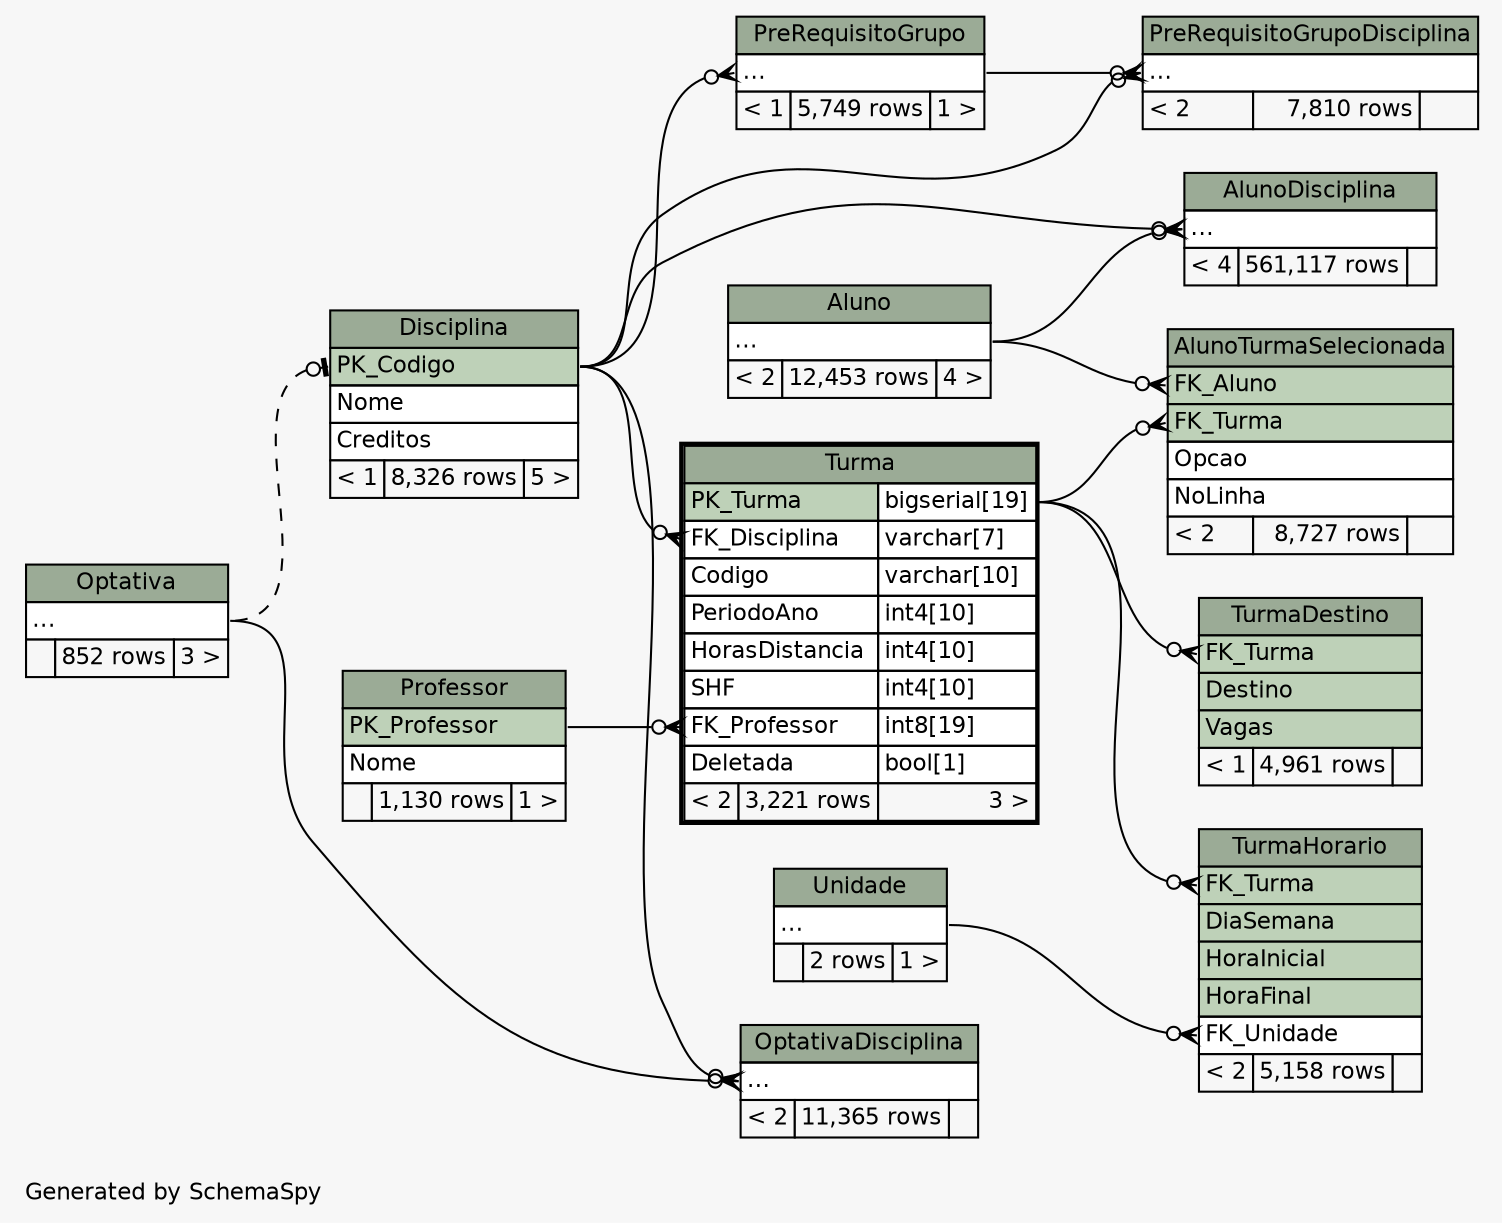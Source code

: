 // dot 2.36.0 on Linux 3.13.0-24-generic
// SchemaSpy rev 590
digraph "impliedTwoDegreesRelationshipsDiagram" {
  graph [
    rankdir="RL"
    bgcolor="#f7f7f7"
    label="\nGenerated by SchemaSpy"
    labeljust="l"
    nodesep="0.18"
    ranksep="0.46"
    fontname="Helvetica"
    fontsize="11"
  ];
  node [
    fontname="Helvetica"
    fontsize="11"
    shape="plaintext"
  ];
  edge [
    arrowsize="0.8"
  ];
  "AlunoDisciplina":"elipses":w -> "Aluno":"elipses":e [arrowhead=none dir=back arrowtail=crowodot];
  "AlunoDisciplina":"elipses":w -> "Disciplina":"PK_Codigo":e [arrowhead=none dir=back arrowtail=crowodot];
  "AlunoTurmaSelecionada":"FK_Aluno":w -> "Aluno":"elipses":e [arrowhead=none dir=back arrowtail=crowodot];
  "AlunoTurmaSelecionada":"FK_Turma":w -> "Turma":"PK_Turma.type":e [arrowhead=none dir=back arrowtail=crowodot];
  "Disciplina":"PK_Codigo":w -> "Optativa":"elipses":e [arrowhead=none dir=back arrowtail=teeodot style=dashed];
  "OptativaDisciplina":"elipses":w -> "Disciplina":"PK_Codigo":e [arrowhead=none dir=back arrowtail=crowodot];
  "OptativaDisciplina":"elipses":w -> "Optativa":"elipses":e [arrowhead=none dir=back arrowtail=crowodot];
  "PreRequisitoGrupo":"elipses":w -> "Disciplina":"PK_Codigo":e [arrowhead=none dir=back arrowtail=crowodot];
  "PreRequisitoGrupoDisciplina":"elipses":w -> "Disciplina":"PK_Codigo":e [arrowhead=none dir=back arrowtail=crowodot];
  "PreRequisitoGrupoDisciplina":"elipses":w -> "PreRequisitoGrupo":"elipses":e [arrowhead=none dir=back arrowtail=crowodot];
  "Turma":"FK_Disciplina":w -> "Disciplina":"PK_Codigo":e [arrowhead=none dir=back arrowtail=crowodot];
  "Turma":"FK_Professor":w -> "Professor":"PK_Professor":e [arrowhead=none dir=back arrowtail=crowodot];
  "TurmaDestino":"FK_Turma":w -> "Turma":"PK_Turma.type":e [arrowhead=none dir=back arrowtail=crowodot];
  "TurmaHorario":"FK_Turma":w -> "Turma":"PK_Turma.type":e [arrowhead=none dir=back arrowtail=crowodot];
  "TurmaHorario":"FK_Unidade":w -> "Unidade":"elipses":e [arrowhead=none dir=back arrowtail=crowodot];
  "Aluno" [
    label=<
    <TABLE BORDER="0" CELLBORDER="1" CELLSPACING="0" BGCOLOR="#ffffff">
      <TR><TD COLSPAN="3" BGCOLOR="#9bab96" ALIGN="CENTER">Aluno</TD></TR>
      <TR><TD PORT="elipses" COLSPAN="3" ALIGN="LEFT">...</TD></TR>
      <TR><TD ALIGN="LEFT" BGCOLOR="#f7f7f7">&lt; 2</TD><TD ALIGN="RIGHT" BGCOLOR="#f7f7f7">12,453 rows</TD><TD ALIGN="RIGHT" BGCOLOR="#f7f7f7">4 &gt;</TD></TR>
    </TABLE>>
    URL="Aluno.html"
    tooltip="Aluno"
  ];
  "AlunoDisciplina" [
    label=<
    <TABLE BORDER="0" CELLBORDER="1" CELLSPACING="0" BGCOLOR="#ffffff">
      <TR><TD COLSPAN="3" BGCOLOR="#9bab96" ALIGN="CENTER">AlunoDisciplina</TD></TR>
      <TR><TD PORT="elipses" COLSPAN="3" ALIGN="LEFT">...</TD></TR>
      <TR><TD ALIGN="LEFT" BGCOLOR="#f7f7f7">&lt; 4</TD><TD ALIGN="RIGHT" BGCOLOR="#f7f7f7">561,117 rows</TD><TD ALIGN="RIGHT" BGCOLOR="#f7f7f7">  </TD></TR>
    </TABLE>>
    URL="AlunoDisciplina.html"
    tooltip="AlunoDisciplina"
  ];
  "AlunoTurmaSelecionada" [
    label=<
    <TABLE BORDER="0" CELLBORDER="1" CELLSPACING="0" BGCOLOR="#ffffff">
      <TR><TD COLSPAN="3" BGCOLOR="#9bab96" ALIGN="CENTER">AlunoTurmaSelecionada</TD></TR>
      <TR><TD PORT="FK_Aluno" COLSPAN="3" BGCOLOR="#bed1b8" ALIGN="LEFT">FK_Aluno</TD></TR>
      <TR><TD PORT="FK_Turma" COLSPAN="3" BGCOLOR="#bed1b8" ALIGN="LEFT">FK_Turma</TD></TR>
      <TR><TD PORT="Opcao" COLSPAN="3" ALIGN="LEFT">Opcao</TD></TR>
      <TR><TD PORT="NoLinha" COLSPAN="3" ALIGN="LEFT">NoLinha</TD></TR>
      <TR><TD ALIGN="LEFT" BGCOLOR="#f7f7f7">&lt; 2</TD><TD ALIGN="RIGHT" BGCOLOR="#f7f7f7">8,727 rows</TD><TD ALIGN="RIGHT" BGCOLOR="#f7f7f7">  </TD></TR>
    </TABLE>>
    URL="AlunoTurmaSelecionada.html"
    tooltip="AlunoTurmaSelecionada"
  ];
  "Disciplina" [
    label=<
    <TABLE BORDER="0" CELLBORDER="1" CELLSPACING="0" BGCOLOR="#ffffff">
      <TR><TD COLSPAN="3" BGCOLOR="#9bab96" ALIGN="CENTER">Disciplina</TD></TR>
      <TR><TD PORT="PK_Codigo" COLSPAN="3" BGCOLOR="#bed1b8" ALIGN="LEFT">PK_Codigo</TD></TR>
      <TR><TD PORT="Nome" COLSPAN="3" ALIGN="LEFT">Nome</TD></TR>
      <TR><TD PORT="Creditos" COLSPAN="3" ALIGN="LEFT">Creditos</TD></TR>
      <TR><TD ALIGN="LEFT" BGCOLOR="#f7f7f7">&lt; 1</TD><TD ALIGN="RIGHT" BGCOLOR="#f7f7f7">8,326 rows</TD><TD ALIGN="RIGHT" BGCOLOR="#f7f7f7">5 &gt;</TD></TR>
    </TABLE>>
    URL="Disciplina.html"
    tooltip="Disciplina"
  ];
  "Optativa" [
    label=<
    <TABLE BORDER="0" CELLBORDER="1" CELLSPACING="0" BGCOLOR="#ffffff">
      <TR><TD COLSPAN="3" BGCOLOR="#9bab96" ALIGN="CENTER">Optativa</TD></TR>
      <TR><TD PORT="elipses" COLSPAN="3" ALIGN="LEFT">...</TD></TR>
      <TR><TD ALIGN="LEFT" BGCOLOR="#f7f7f7">  </TD><TD ALIGN="RIGHT" BGCOLOR="#f7f7f7">852 rows</TD><TD ALIGN="RIGHT" BGCOLOR="#f7f7f7">3 &gt;</TD></TR>
    </TABLE>>
    URL="Optativa.html"
    tooltip="Optativa"
  ];
  "OptativaDisciplina" [
    label=<
    <TABLE BORDER="0" CELLBORDER="1" CELLSPACING="0" BGCOLOR="#ffffff">
      <TR><TD COLSPAN="3" BGCOLOR="#9bab96" ALIGN="CENTER">OptativaDisciplina</TD></TR>
      <TR><TD PORT="elipses" COLSPAN="3" ALIGN="LEFT">...</TD></TR>
      <TR><TD ALIGN="LEFT" BGCOLOR="#f7f7f7">&lt; 2</TD><TD ALIGN="RIGHT" BGCOLOR="#f7f7f7">11,365 rows</TD><TD ALIGN="RIGHT" BGCOLOR="#f7f7f7">  </TD></TR>
    </TABLE>>
    URL="OptativaDisciplina.html"
    tooltip="OptativaDisciplina"
  ];
  "PreRequisitoGrupo" [
    label=<
    <TABLE BORDER="0" CELLBORDER="1" CELLSPACING="0" BGCOLOR="#ffffff">
      <TR><TD COLSPAN="3" BGCOLOR="#9bab96" ALIGN="CENTER">PreRequisitoGrupo</TD></TR>
      <TR><TD PORT="elipses" COLSPAN="3" ALIGN="LEFT">...</TD></TR>
      <TR><TD ALIGN="LEFT" BGCOLOR="#f7f7f7">&lt; 1</TD><TD ALIGN="RIGHT" BGCOLOR="#f7f7f7">5,749 rows</TD><TD ALIGN="RIGHT" BGCOLOR="#f7f7f7">1 &gt;</TD></TR>
    </TABLE>>
    URL="PreRequisitoGrupo.html"
    tooltip="PreRequisitoGrupo"
  ];
  "PreRequisitoGrupoDisciplina" [
    label=<
    <TABLE BORDER="0" CELLBORDER="1" CELLSPACING="0" BGCOLOR="#ffffff">
      <TR><TD COLSPAN="3" BGCOLOR="#9bab96" ALIGN="CENTER">PreRequisitoGrupoDisciplina</TD></TR>
      <TR><TD PORT="elipses" COLSPAN="3" ALIGN="LEFT">...</TD></TR>
      <TR><TD ALIGN="LEFT" BGCOLOR="#f7f7f7">&lt; 2</TD><TD ALIGN="RIGHT" BGCOLOR="#f7f7f7">7,810 rows</TD><TD ALIGN="RIGHT" BGCOLOR="#f7f7f7">  </TD></TR>
    </TABLE>>
    URL="PreRequisitoGrupoDisciplina.html"
    tooltip="PreRequisitoGrupoDisciplina"
  ];
  "Professor" [
    label=<
    <TABLE BORDER="0" CELLBORDER="1" CELLSPACING="0" BGCOLOR="#ffffff">
      <TR><TD COLSPAN="3" BGCOLOR="#9bab96" ALIGN="CENTER">Professor</TD></TR>
      <TR><TD PORT="PK_Professor" COLSPAN="3" BGCOLOR="#bed1b8" ALIGN="LEFT">PK_Professor</TD></TR>
      <TR><TD PORT="Nome" COLSPAN="3" ALIGN="LEFT">Nome</TD></TR>
      <TR><TD ALIGN="LEFT" BGCOLOR="#f7f7f7">  </TD><TD ALIGN="RIGHT" BGCOLOR="#f7f7f7">1,130 rows</TD><TD ALIGN="RIGHT" BGCOLOR="#f7f7f7">1 &gt;</TD></TR>
    </TABLE>>
    URL="Professor.html"
    tooltip="Professor"
  ];
  "Turma" [
    label=<
    <TABLE BORDER="2" CELLBORDER="1" CELLSPACING="0" BGCOLOR="#ffffff">
      <TR><TD COLSPAN="3" BGCOLOR="#9bab96" ALIGN="CENTER">Turma</TD></TR>
      <TR><TD PORT="PK_Turma" COLSPAN="2" BGCOLOR="#bed1b8" ALIGN="LEFT">PK_Turma</TD><TD PORT="PK_Turma.type" ALIGN="LEFT">bigserial[19]</TD></TR>
      <TR><TD PORT="FK_Disciplina" COLSPAN="2" ALIGN="LEFT">FK_Disciplina</TD><TD PORT="FK_Disciplina.type" ALIGN="LEFT">varchar[7]</TD></TR>
      <TR><TD PORT="Codigo" COLSPAN="2" ALIGN="LEFT">Codigo</TD><TD PORT="Codigo.type" ALIGN="LEFT">varchar[10]</TD></TR>
      <TR><TD PORT="PeriodoAno" COLSPAN="2" ALIGN="LEFT">PeriodoAno</TD><TD PORT="PeriodoAno.type" ALIGN="LEFT">int4[10]</TD></TR>
      <TR><TD PORT="HorasDistancia" COLSPAN="2" ALIGN="LEFT">HorasDistancia</TD><TD PORT="HorasDistancia.type" ALIGN="LEFT">int4[10]</TD></TR>
      <TR><TD PORT="SHF" COLSPAN="2" ALIGN="LEFT">SHF</TD><TD PORT="SHF.type" ALIGN="LEFT">int4[10]</TD></TR>
      <TR><TD PORT="FK_Professor" COLSPAN="2" ALIGN="LEFT">FK_Professor</TD><TD PORT="FK_Professor.type" ALIGN="LEFT">int8[19]</TD></TR>
      <TR><TD PORT="Deletada" COLSPAN="2" ALIGN="LEFT">Deletada</TD><TD PORT="Deletada.type" ALIGN="LEFT">bool[1]</TD></TR>
      <TR><TD ALIGN="LEFT" BGCOLOR="#f7f7f7">&lt; 2</TD><TD ALIGN="RIGHT" BGCOLOR="#f7f7f7">3,221 rows</TD><TD ALIGN="RIGHT" BGCOLOR="#f7f7f7">3 &gt;</TD></TR>
    </TABLE>>
    URL="Turma.html"
    tooltip="Turma"
  ];
  "TurmaDestino" [
    label=<
    <TABLE BORDER="0" CELLBORDER="1" CELLSPACING="0" BGCOLOR="#ffffff">
      <TR><TD COLSPAN="3" BGCOLOR="#9bab96" ALIGN="CENTER">TurmaDestino</TD></TR>
      <TR><TD PORT="FK_Turma" COLSPAN="3" BGCOLOR="#bed1b8" ALIGN="LEFT">FK_Turma</TD></TR>
      <TR><TD PORT="Destino" COLSPAN="3" BGCOLOR="#bed1b8" ALIGN="LEFT">Destino</TD></TR>
      <TR><TD PORT="Vagas" COLSPAN="3" BGCOLOR="#bed1b8" ALIGN="LEFT">Vagas</TD></TR>
      <TR><TD ALIGN="LEFT" BGCOLOR="#f7f7f7">&lt; 1</TD><TD ALIGN="RIGHT" BGCOLOR="#f7f7f7">4,961 rows</TD><TD ALIGN="RIGHT" BGCOLOR="#f7f7f7">  </TD></TR>
    </TABLE>>
    URL="TurmaDestino.html"
    tooltip="TurmaDestino"
  ];
  "TurmaHorario" [
    label=<
    <TABLE BORDER="0" CELLBORDER="1" CELLSPACING="0" BGCOLOR="#ffffff">
      <TR><TD COLSPAN="3" BGCOLOR="#9bab96" ALIGN="CENTER">TurmaHorario</TD></TR>
      <TR><TD PORT="FK_Turma" COLSPAN="3" BGCOLOR="#bed1b8" ALIGN="LEFT">FK_Turma</TD></TR>
      <TR><TD PORT="DiaSemana" COLSPAN="3" BGCOLOR="#bed1b8" ALIGN="LEFT">DiaSemana</TD></TR>
      <TR><TD PORT="HoraInicial" COLSPAN="3" BGCOLOR="#bed1b8" ALIGN="LEFT">HoraInicial</TD></TR>
      <TR><TD PORT="HoraFinal" COLSPAN="3" BGCOLOR="#bed1b8" ALIGN="LEFT">HoraFinal</TD></TR>
      <TR><TD PORT="FK_Unidade" COLSPAN="3" ALIGN="LEFT">FK_Unidade</TD></TR>
      <TR><TD ALIGN="LEFT" BGCOLOR="#f7f7f7">&lt; 2</TD><TD ALIGN="RIGHT" BGCOLOR="#f7f7f7">5,158 rows</TD><TD ALIGN="RIGHT" BGCOLOR="#f7f7f7">  </TD></TR>
    </TABLE>>
    URL="TurmaHorario.html"
    tooltip="TurmaHorario"
  ];
  "Unidade" [
    label=<
    <TABLE BORDER="0" CELLBORDER="1" CELLSPACING="0" BGCOLOR="#ffffff">
      <TR><TD COLSPAN="3" BGCOLOR="#9bab96" ALIGN="CENTER">Unidade</TD></TR>
      <TR><TD PORT="elipses" COLSPAN="3" ALIGN="LEFT">...</TD></TR>
      <TR><TD ALIGN="LEFT" BGCOLOR="#f7f7f7">  </TD><TD ALIGN="RIGHT" BGCOLOR="#f7f7f7">2 rows</TD><TD ALIGN="RIGHT" BGCOLOR="#f7f7f7">1 &gt;</TD></TR>
    </TABLE>>
    URL="Unidade.html"
    tooltip="Unidade"
  ];
}
